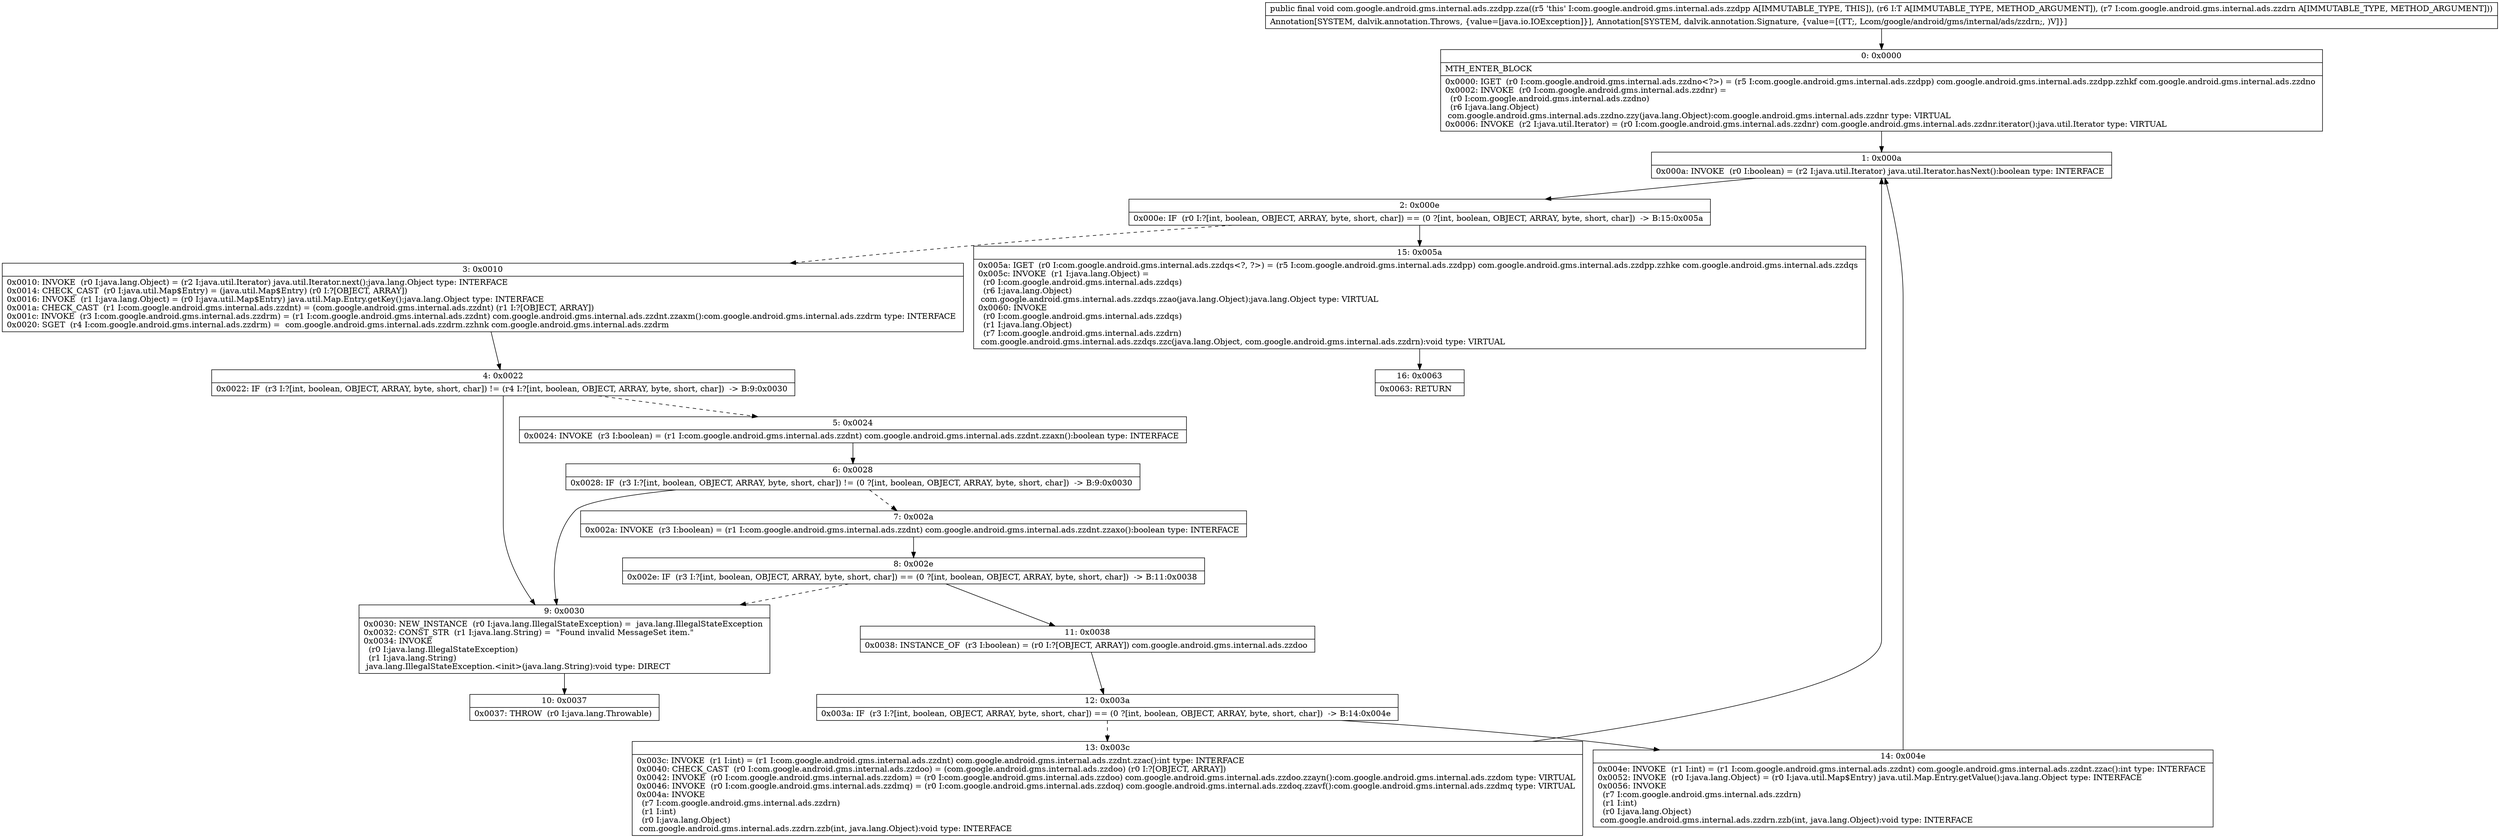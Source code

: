 digraph "CFG forcom.google.android.gms.internal.ads.zzdpp.zza(Ljava\/lang\/Object;Lcom\/google\/android\/gms\/internal\/ads\/zzdrn;)V" {
Node_0 [shape=record,label="{0\:\ 0x0000|MTH_ENTER_BLOCK\l|0x0000: IGET  (r0 I:com.google.android.gms.internal.ads.zzdno\<?\>) = (r5 I:com.google.android.gms.internal.ads.zzdpp) com.google.android.gms.internal.ads.zzdpp.zzhkf com.google.android.gms.internal.ads.zzdno \l0x0002: INVOKE  (r0 I:com.google.android.gms.internal.ads.zzdnr) = \l  (r0 I:com.google.android.gms.internal.ads.zzdno)\l  (r6 I:java.lang.Object)\l com.google.android.gms.internal.ads.zzdno.zzy(java.lang.Object):com.google.android.gms.internal.ads.zzdnr type: VIRTUAL \l0x0006: INVOKE  (r2 I:java.util.Iterator) = (r0 I:com.google.android.gms.internal.ads.zzdnr) com.google.android.gms.internal.ads.zzdnr.iterator():java.util.Iterator type: VIRTUAL \l}"];
Node_1 [shape=record,label="{1\:\ 0x000a|0x000a: INVOKE  (r0 I:boolean) = (r2 I:java.util.Iterator) java.util.Iterator.hasNext():boolean type: INTERFACE \l}"];
Node_2 [shape=record,label="{2\:\ 0x000e|0x000e: IF  (r0 I:?[int, boolean, OBJECT, ARRAY, byte, short, char]) == (0 ?[int, boolean, OBJECT, ARRAY, byte, short, char])  \-\> B:15:0x005a \l}"];
Node_3 [shape=record,label="{3\:\ 0x0010|0x0010: INVOKE  (r0 I:java.lang.Object) = (r2 I:java.util.Iterator) java.util.Iterator.next():java.lang.Object type: INTERFACE \l0x0014: CHECK_CAST  (r0 I:java.util.Map$Entry) = (java.util.Map$Entry) (r0 I:?[OBJECT, ARRAY]) \l0x0016: INVOKE  (r1 I:java.lang.Object) = (r0 I:java.util.Map$Entry) java.util.Map.Entry.getKey():java.lang.Object type: INTERFACE \l0x001a: CHECK_CAST  (r1 I:com.google.android.gms.internal.ads.zzdnt) = (com.google.android.gms.internal.ads.zzdnt) (r1 I:?[OBJECT, ARRAY]) \l0x001c: INVOKE  (r3 I:com.google.android.gms.internal.ads.zzdrm) = (r1 I:com.google.android.gms.internal.ads.zzdnt) com.google.android.gms.internal.ads.zzdnt.zzaxm():com.google.android.gms.internal.ads.zzdrm type: INTERFACE \l0x0020: SGET  (r4 I:com.google.android.gms.internal.ads.zzdrm) =  com.google.android.gms.internal.ads.zzdrm.zzhnk com.google.android.gms.internal.ads.zzdrm \l}"];
Node_4 [shape=record,label="{4\:\ 0x0022|0x0022: IF  (r3 I:?[int, boolean, OBJECT, ARRAY, byte, short, char]) != (r4 I:?[int, boolean, OBJECT, ARRAY, byte, short, char])  \-\> B:9:0x0030 \l}"];
Node_5 [shape=record,label="{5\:\ 0x0024|0x0024: INVOKE  (r3 I:boolean) = (r1 I:com.google.android.gms.internal.ads.zzdnt) com.google.android.gms.internal.ads.zzdnt.zzaxn():boolean type: INTERFACE \l}"];
Node_6 [shape=record,label="{6\:\ 0x0028|0x0028: IF  (r3 I:?[int, boolean, OBJECT, ARRAY, byte, short, char]) != (0 ?[int, boolean, OBJECT, ARRAY, byte, short, char])  \-\> B:9:0x0030 \l}"];
Node_7 [shape=record,label="{7\:\ 0x002a|0x002a: INVOKE  (r3 I:boolean) = (r1 I:com.google.android.gms.internal.ads.zzdnt) com.google.android.gms.internal.ads.zzdnt.zzaxo():boolean type: INTERFACE \l}"];
Node_8 [shape=record,label="{8\:\ 0x002e|0x002e: IF  (r3 I:?[int, boolean, OBJECT, ARRAY, byte, short, char]) == (0 ?[int, boolean, OBJECT, ARRAY, byte, short, char])  \-\> B:11:0x0038 \l}"];
Node_9 [shape=record,label="{9\:\ 0x0030|0x0030: NEW_INSTANCE  (r0 I:java.lang.IllegalStateException) =  java.lang.IllegalStateException \l0x0032: CONST_STR  (r1 I:java.lang.String) =  \"Found invalid MessageSet item.\" \l0x0034: INVOKE  \l  (r0 I:java.lang.IllegalStateException)\l  (r1 I:java.lang.String)\l java.lang.IllegalStateException.\<init\>(java.lang.String):void type: DIRECT \l}"];
Node_10 [shape=record,label="{10\:\ 0x0037|0x0037: THROW  (r0 I:java.lang.Throwable) \l}"];
Node_11 [shape=record,label="{11\:\ 0x0038|0x0038: INSTANCE_OF  (r3 I:boolean) = (r0 I:?[OBJECT, ARRAY]) com.google.android.gms.internal.ads.zzdoo \l}"];
Node_12 [shape=record,label="{12\:\ 0x003a|0x003a: IF  (r3 I:?[int, boolean, OBJECT, ARRAY, byte, short, char]) == (0 ?[int, boolean, OBJECT, ARRAY, byte, short, char])  \-\> B:14:0x004e \l}"];
Node_13 [shape=record,label="{13\:\ 0x003c|0x003c: INVOKE  (r1 I:int) = (r1 I:com.google.android.gms.internal.ads.zzdnt) com.google.android.gms.internal.ads.zzdnt.zzac():int type: INTERFACE \l0x0040: CHECK_CAST  (r0 I:com.google.android.gms.internal.ads.zzdoo) = (com.google.android.gms.internal.ads.zzdoo) (r0 I:?[OBJECT, ARRAY]) \l0x0042: INVOKE  (r0 I:com.google.android.gms.internal.ads.zzdom) = (r0 I:com.google.android.gms.internal.ads.zzdoo) com.google.android.gms.internal.ads.zzdoo.zzayn():com.google.android.gms.internal.ads.zzdom type: VIRTUAL \l0x0046: INVOKE  (r0 I:com.google.android.gms.internal.ads.zzdmq) = (r0 I:com.google.android.gms.internal.ads.zzdoq) com.google.android.gms.internal.ads.zzdoq.zzavf():com.google.android.gms.internal.ads.zzdmq type: VIRTUAL \l0x004a: INVOKE  \l  (r7 I:com.google.android.gms.internal.ads.zzdrn)\l  (r1 I:int)\l  (r0 I:java.lang.Object)\l com.google.android.gms.internal.ads.zzdrn.zzb(int, java.lang.Object):void type: INTERFACE \l}"];
Node_14 [shape=record,label="{14\:\ 0x004e|0x004e: INVOKE  (r1 I:int) = (r1 I:com.google.android.gms.internal.ads.zzdnt) com.google.android.gms.internal.ads.zzdnt.zzac():int type: INTERFACE \l0x0052: INVOKE  (r0 I:java.lang.Object) = (r0 I:java.util.Map$Entry) java.util.Map.Entry.getValue():java.lang.Object type: INTERFACE \l0x0056: INVOKE  \l  (r7 I:com.google.android.gms.internal.ads.zzdrn)\l  (r1 I:int)\l  (r0 I:java.lang.Object)\l com.google.android.gms.internal.ads.zzdrn.zzb(int, java.lang.Object):void type: INTERFACE \l}"];
Node_15 [shape=record,label="{15\:\ 0x005a|0x005a: IGET  (r0 I:com.google.android.gms.internal.ads.zzdqs\<?, ?\>) = (r5 I:com.google.android.gms.internal.ads.zzdpp) com.google.android.gms.internal.ads.zzdpp.zzhke com.google.android.gms.internal.ads.zzdqs \l0x005c: INVOKE  (r1 I:java.lang.Object) = \l  (r0 I:com.google.android.gms.internal.ads.zzdqs)\l  (r6 I:java.lang.Object)\l com.google.android.gms.internal.ads.zzdqs.zzao(java.lang.Object):java.lang.Object type: VIRTUAL \l0x0060: INVOKE  \l  (r0 I:com.google.android.gms.internal.ads.zzdqs)\l  (r1 I:java.lang.Object)\l  (r7 I:com.google.android.gms.internal.ads.zzdrn)\l com.google.android.gms.internal.ads.zzdqs.zzc(java.lang.Object, com.google.android.gms.internal.ads.zzdrn):void type: VIRTUAL \l}"];
Node_16 [shape=record,label="{16\:\ 0x0063|0x0063: RETURN   \l}"];
MethodNode[shape=record,label="{public final void com.google.android.gms.internal.ads.zzdpp.zza((r5 'this' I:com.google.android.gms.internal.ads.zzdpp A[IMMUTABLE_TYPE, THIS]), (r6 I:T A[IMMUTABLE_TYPE, METHOD_ARGUMENT]), (r7 I:com.google.android.gms.internal.ads.zzdrn A[IMMUTABLE_TYPE, METHOD_ARGUMENT]))  | Annotation[SYSTEM, dalvik.annotation.Throws, \{value=[java.io.IOException]\}], Annotation[SYSTEM, dalvik.annotation.Signature, \{value=[(TT;, Lcom\/google\/android\/gms\/internal\/ads\/zzdrn;, )V]\}]\l}"];
MethodNode -> Node_0;
Node_0 -> Node_1;
Node_1 -> Node_2;
Node_2 -> Node_3[style=dashed];
Node_2 -> Node_15;
Node_3 -> Node_4;
Node_4 -> Node_5[style=dashed];
Node_4 -> Node_9;
Node_5 -> Node_6;
Node_6 -> Node_7[style=dashed];
Node_6 -> Node_9;
Node_7 -> Node_8;
Node_8 -> Node_9[style=dashed];
Node_8 -> Node_11;
Node_9 -> Node_10;
Node_11 -> Node_12;
Node_12 -> Node_13[style=dashed];
Node_12 -> Node_14;
Node_13 -> Node_1;
Node_14 -> Node_1;
Node_15 -> Node_16;
}

